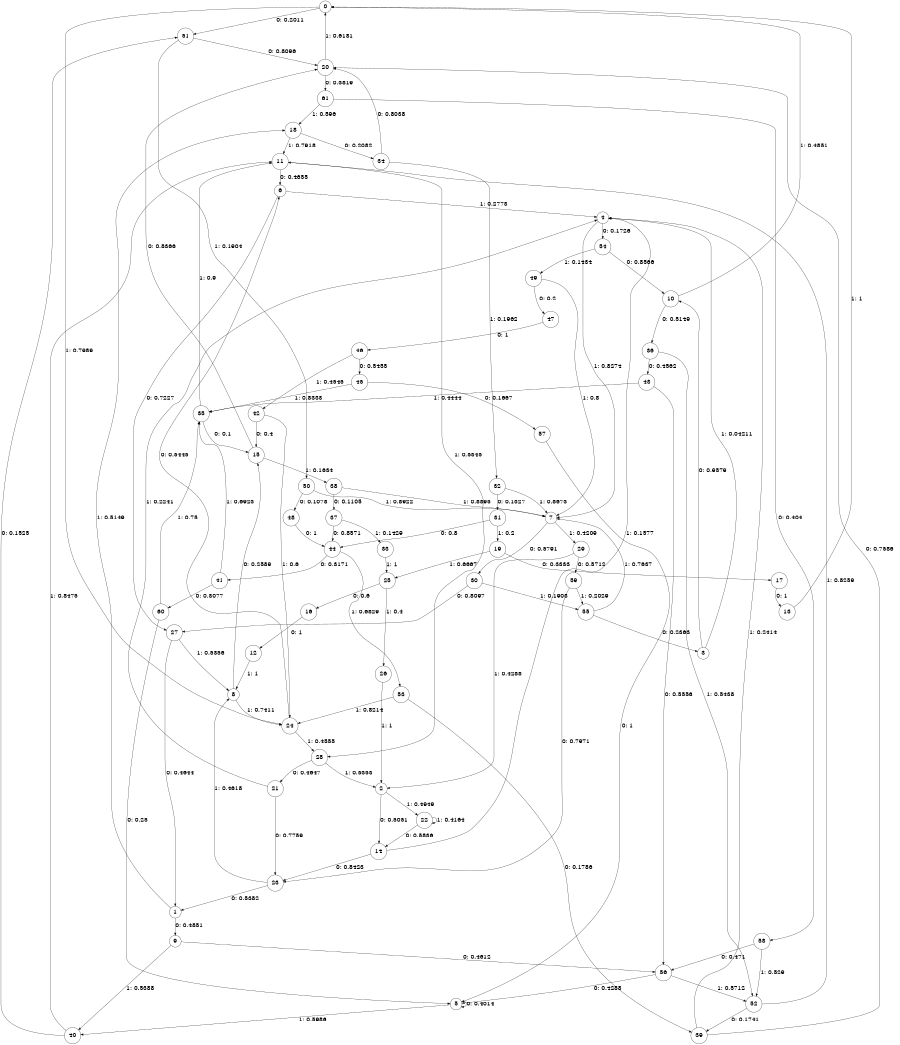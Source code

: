 digraph "ch12faceL10" {
size = "6,8.5";
ratio = "fill";
node [shape = circle];
node [fontsize = 24];
edge [fontsize = 24];
0 -> 51 [label = "0: 0.2011   "];
0 -> 24 [label = "1: 0.7989   "];
1 -> 9 [label = "0: 0.4851   "];
1 -> 18 [label = "1: 0.5149   "];
2 -> 14 [label = "0: 0.5051   "];
2 -> 22 [label = "1: 0.4949   "];
3 -> 10 [label = "0: 0.9579   "];
3 -> 4 [label = "1: 0.04211  "];
4 -> 54 [label = "0: 0.1726   "];
4 -> 7 [label = "1: 0.8274   "];
5 -> 5 [label = "0: 0.4014   "];
5 -> 40 [label = "1: 0.5986   "];
6 -> 27 [label = "0: 0.7227   "];
6 -> 4 [label = "1: 0.2773   "];
7 -> 30 [label = "0: 0.5791   "];
7 -> 29 [label = "1: 0.4209   "];
8 -> 15 [label = "0: 0.2589   "];
8 -> 24 [label = "1: 0.7411   "];
9 -> 56 [label = "0: 0.4612   "];
9 -> 40 [label = "1: 0.5388   "];
10 -> 36 [label = "0: 0.5149   "];
10 -> 0 [label = "1: 0.4851   "];
11 -> 6 [label = "0: 0.4655   "];
11 -> 28 [label = "1: 0.5345   "];
12 -> 8 [label = "1: 1        "];
13 -> 0 [label = "1: 1        "];
14 -> 23 [label = "0: 0.8423   "];
14 -> 4 [label = "1: 0.1577   "];
15 -> 20 [label = "0: 0.8366   "];
15 -> 38 [label = "1: 0.1634   "];
16 -> 12 [label = "0: 1        "];
17 -> 13 [label = "0: 1        "];
18 -> 34 [label = "0: 0.2082   "];
18 -> 11 [label = "1: 0.7918   "];
19 -> 17 [label = "0: 0.3333   "];
19 -> 25 [label = "1: 0.6667   "];
20 -> 61 [label = "0: 0.3819   "];
20 -> 0 [label = "1: 0.6181   "];
21 -> 23 [label = "0: 0.7759   "];
21 -> 4 [label = "1: 0.2241   "];
22 -> 14 [label = "0: 0.5836   "];
22 -> 22 [label = "1: 0.4164   "];
23 -> 1 [label = "0: 0.5382   "];
23 -> 8 [label = "1: 0.4618   "];
24 -> 6 [label = "0: 0.5445   "];
24 -> 28 [label = "1: 0.4555   "];
25 -> 16 [label = "0: 0.6      "];
25 -> 26 [label = "1: 0.4      "];
26 -> 2 [label = "1: 1        "];
27 -> 1 [label = "0: 0.4644   "];
27 -> 8 [label = "1: 0.5356   "];
28 -> 21 [label = "0: 0.4647   "];
28 -> 2 [label = "1: 0.5353   "];
29 -> 59 [label = "0: 0.5712   "];
29 -> 2 [label = "1: 0.4288   "];
30 -> 27 [label = "0: 0.8097   "];
30 -> 55 [label = "1: 0.1903   "];
31 -> 44 [label = "0: 0.8      "];
31 -> 19 [label = "1: 0.2      "];
32 -> 31 [label = "0: 0.1327   "];
32 -> 7 [label = "1: 0.8673   "];
33 -> 25 [label = "1: 1        "];
34 -> 20 [label = "0: 0.8038   "];
34 -> 32 [label = "1: 0.1962   "];
35 -> 15 [label = "0: 0.1      "];
35 -> 11 [label = "1: 0.9      "];
36 -> 43 [label = "0: 0.4562   "];
36 -> 52 [label = "1: 0.5438   "];
37 -> 44 [label = "0: 0.8571   "];
37 -> 33 [label = "1: 0.1429   "];
38 -> 37 [label = "0: 0.1105   "];
38 -> 7 [label = "1: 0.8895   "];
39 -> 20 [label = "0: 0.7586   "];
39 -> 4 [label = "1: 0.2414   "];
40 -> 51 [label = "0: 0.1525   "];
40 -> 11 [label = "1: 0.8475   "];
41 -> 60 [label = "0: 0.3077   "];
41 -> 35 [label = "1: 0.6923   "];
42 -> 15 [label = "0: 0.4      "];
42 -> 24 [label = "1: 0.6      "];
43 -> 56 [label = "0: 0.5556   "];
43 -> 35 [label = "1: 0.4444   "];
44 -> 41 [label = "0: 0.3171   "];
44 -> 53 [label = "1: 0.6829   "];
45 -> 57 [label = "0: 0.1667   "];
45 -> 35 [label = "1: 0.8333   "];
46 -> 45 [label = "0: 0.5455   "];
46 -> 42 [label = "1: 0.4545   "];
47 -> 46 [label = "0: 1        "];
48 -> 44 [label = "0: 1        "];
49 -> 47 [label = "0: 0.2      "];
49 -> 7 [label = "1: 0.8      "];
50 -> 48 [label = "0: 0.1078   "];
50 -> 7 [label = "1: 0.8922   "];
51 -> 20 [label = "0: 0.8096   "];
51 -> 50 [label = "1: 0.1904   "];
52 -> 39 [label = "0: 0.1741   "];
52 -> 11 [label = "1: 0.8259   "];
53 -> 39 [label = "0: 0.1786   "];
53 -> 24 [label = "1: 0.8214   "];
54 -> 10 [label = "0: 0.8566   "];
54 -> 49 [label = "1: 0.1434   "];
55 -> 3 [label = "0: 0.2363   "];
55 -> 7 [label = "1: 0.7637   "];
56 -> 5 [label = "0: 0.4288   "];
56 -> 52 [label = "1: 0.5712   "];
57 -> 5 [label = "0: 1        "];
58 -> 56 [label = "0: 0.471    "];
58 -> 52 [label = "1: 0.529    "];
59 -> 23 [label = "0: 0.7971   "];
59 -> 55 [label = "1: 0.2029   "];
60 -> 5 [label = "0: 0.25     "];
60 -> 35 [label = "1: 0.75     "];
61 -> 58 [label = "0: 0.404    "];
61 -> 18 [label = "1: 0.596    "];
}